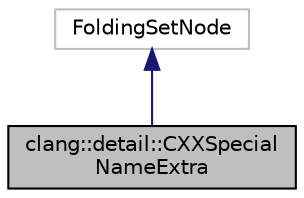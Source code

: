 digraph "clang::detail::CXXSpecialNameExtra"
{
 // LATEX_PDF_SIZE
  bgcolor="transparent";
  edge [fontname="Helvetica",fontsize="10",labelfontname="Helvetica",labelfontsize="10"];
  node [fontname="Helvetica",fontsize="10",shape=record];
  Node1 [label="clang::detail::CXXSpecial\lNameExtra",height=0.2,width=0.4,color="black", fillcolor="grey75", style="filled", fontcolor="black",tooltip="CXXSpecialNameExtra records the type associated with one of the \"special\" kinds of declaration names ..."];
  Node2 -> Node1 [dir="back",color="midnightblue",fontsize="10",style="solid",fontname="Helvetica"];
  Node2 [label="FoldingSetNode",height=0.2,width=0.4,color="grey75",tooltip=" "];
}

